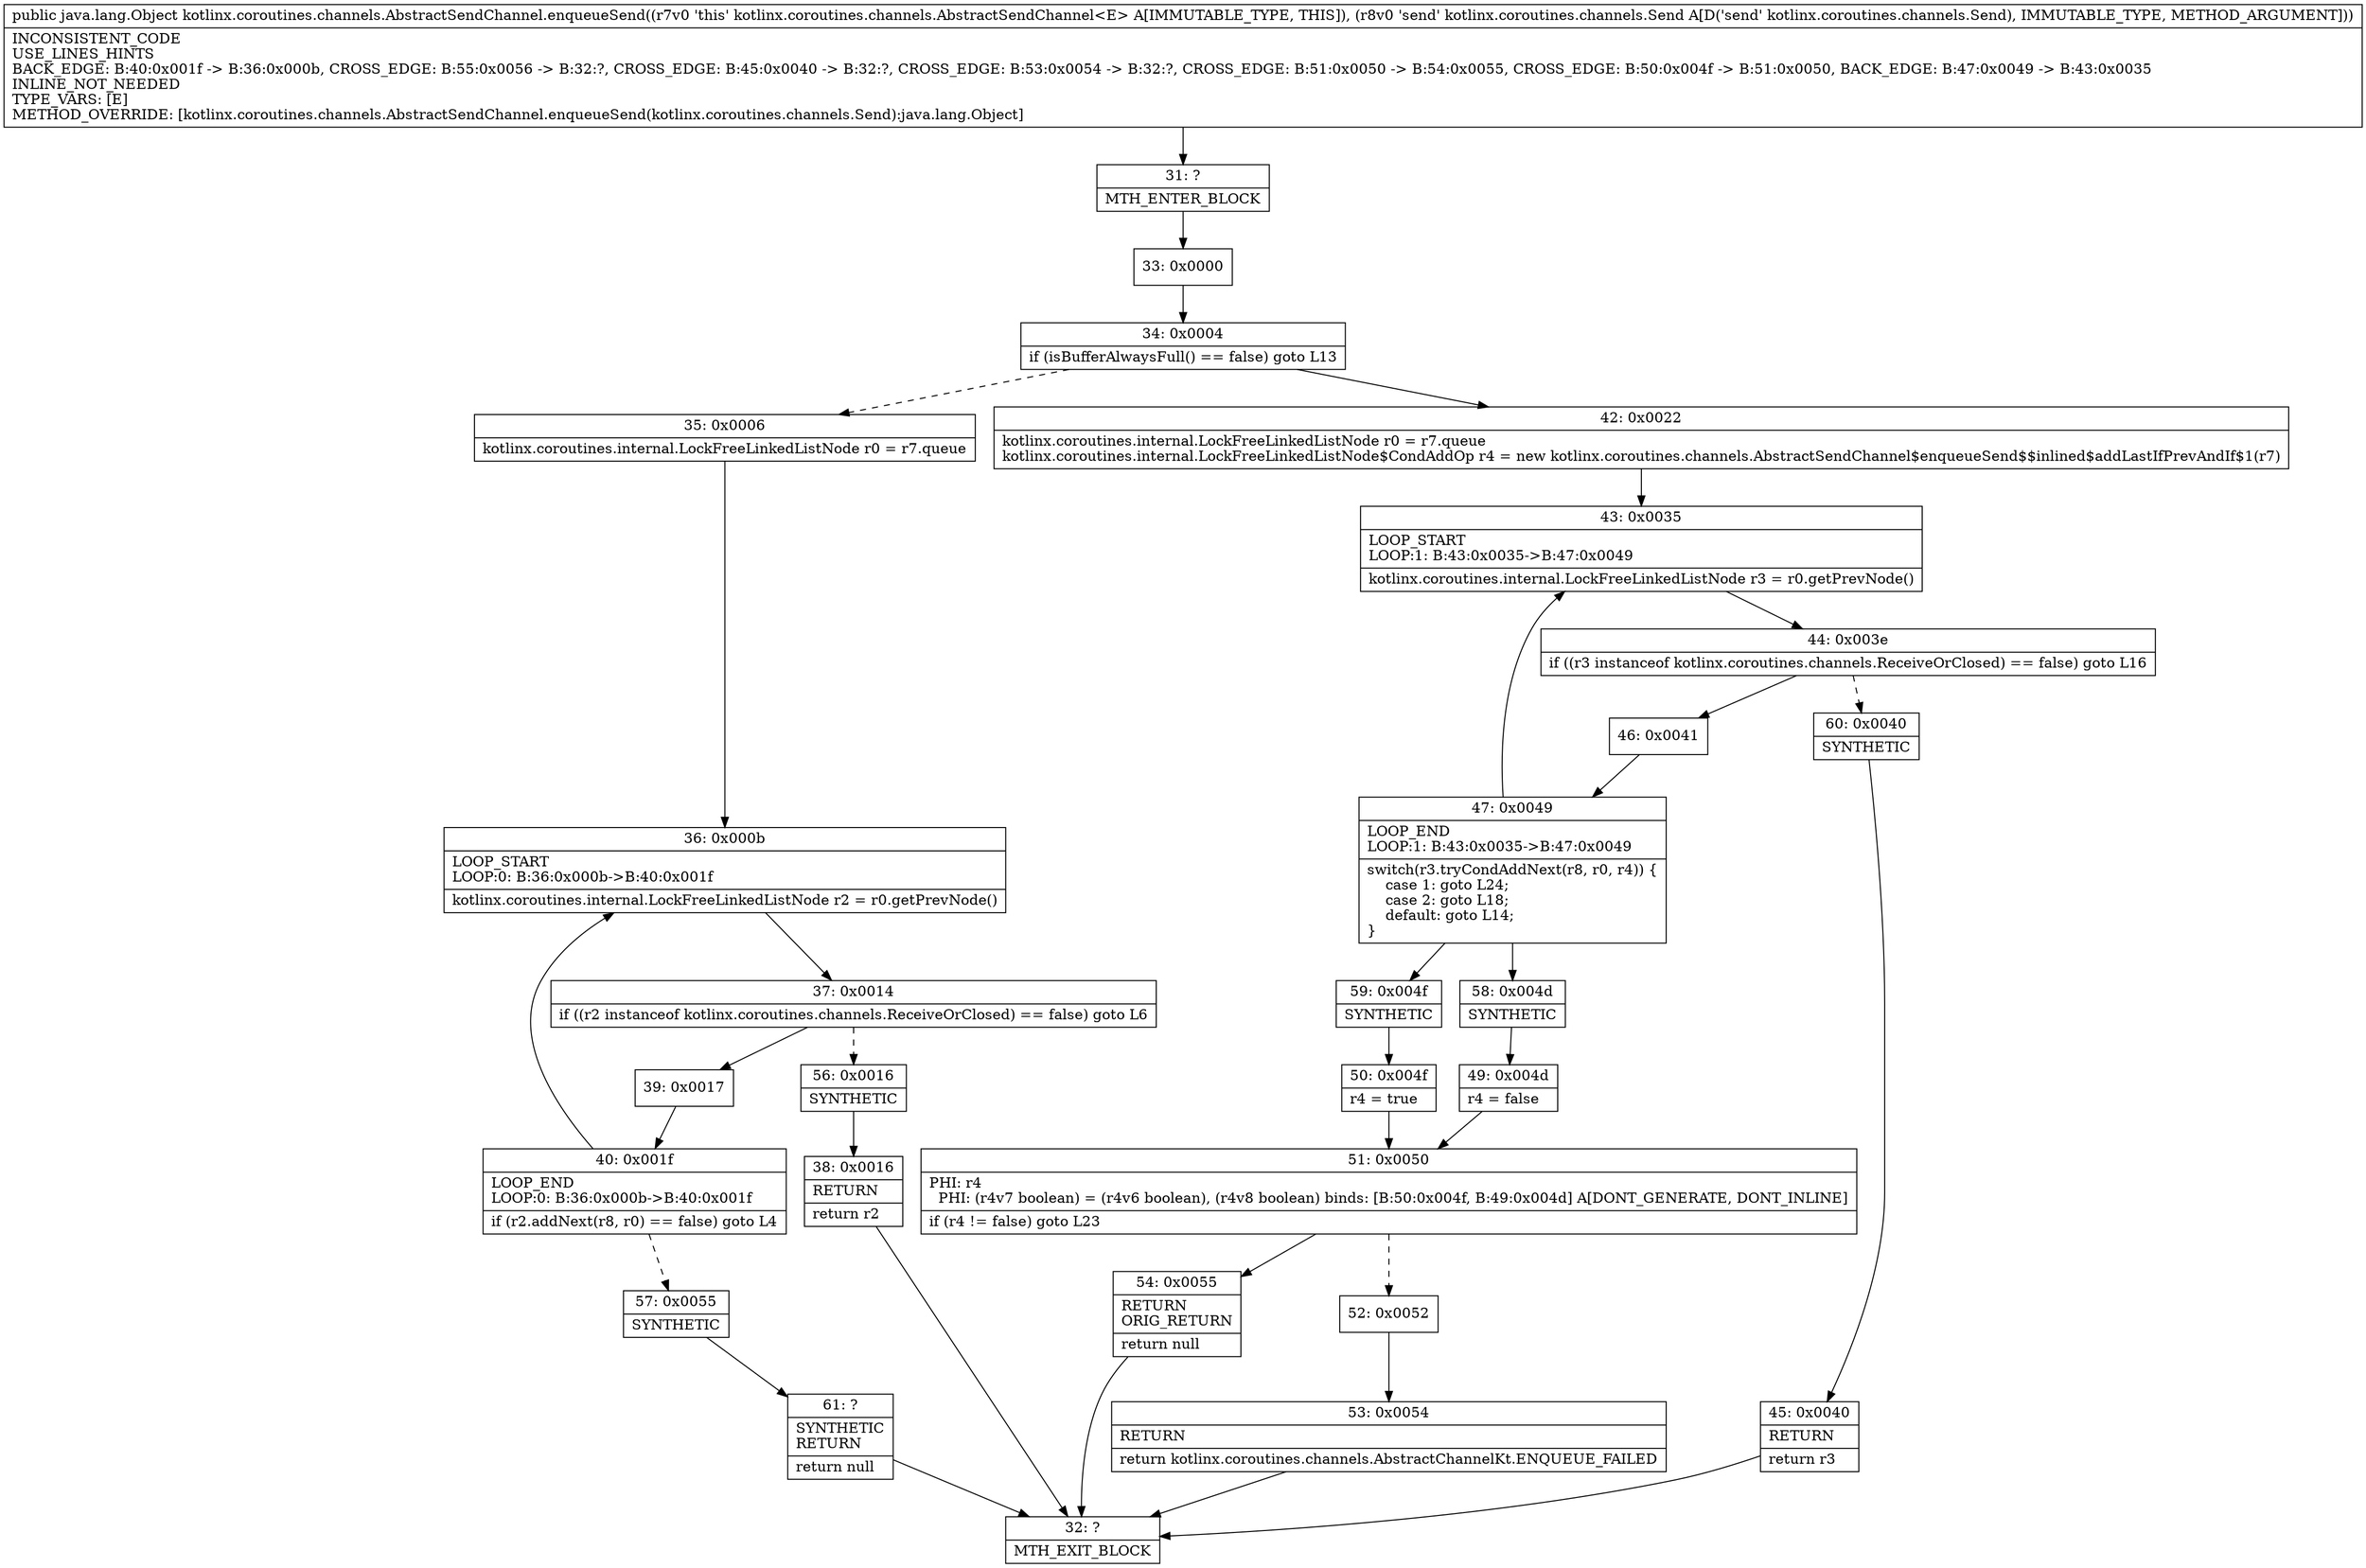 digraph "CFG forkotlinx.coroutines.channels.AbstractSendChannel.enqueueSend(Lkotlinx\/coroutines\/channels\/Send;)Ljava\/lang\/Object;" {
Node_31 [shape=record,label="{31\:\ ?|MTH_ENTER_BLOCK\l}"];
Node_33 [shape=record,label="{33\:\ 0x0000}"];
Node_34 [shape=record,label="{34\:\ 0x0004|if (isBufferAlwaysFull() == false) goto L13\l}"];
Node_35 [shape=record,label="{35\:\ 0x0006|kotlinx.coroutines.internal.LockFreeLinkedListNode r0 = r7.queue\l}"];
Node_36 [shape=record,label="{36\:\ 0x000b|LOOP_START\lLOOP:0: B:36:0x000b\-\>B:40:0x001f\l|kotlinx.coroutines.internal.LockFreeLinkedListNode r2 = r0.getPrevNode()\l}"];
Node_37 [shape=record,label="{37\:\ 0x0014|if ((r2 instanceof kotlinx.coroutines.channels.ReceiveOrClosed) == false) goto L6\l}"];
Node_39 [shape=record,label="{39\:\ 0x0017}"];
Node_40 [shape=record,label="{40\:\ 0x001f|LOOP_END\lLOOP:0: B:36:0x000b\-\>B:40:0x001f\l|if (r2.addNext(r8, r0) == false) goto L4\l}"];
Node_57 [shape=record,label="{57\:\ 0x0055|SYNTHETIC\l}"];
Node_61 [shape=record,label="{61\:\ ?|SYNTHETIC\lRETURN\l|return null\l}"];
Node_32 [shape=record,label="{32\:\ ?|MTH_EXIT_BLOCK\l}"];
Node_56 [shape=record,label="{56\:\ 0x0016|SYNTHETIC\l}"];
Node_38 [shape=record,label="{38\:\ 0x0016|RETURN\l|return r2\l}"];
Node_42 [shape=record,label="{42\:\ 0x0022|kotlinx.coroutines.internal.LockFreeLinkedListNode r0 = r7.queue\lkotlinx.coroutines.internal.LockFreeLinkedListNode$CondAddOp r4 = new kotlinx.coroutines.channels.AbstractSendChannel$enqueueSend$$inlined$addLastIfPrevAndIf$1(r7)\l}"];
Node_43 [shape=record,label="{43\:\ 0x0035|LOOP_START\lLOOP:1: B:43:0x0035\-\>B:47:0x0049\l|kotlinx.coroutines.internal.LockFreeLinkedListNode r3 = r0.getPrevNode()\l}"];
Node_44 [shape=record,label="{44\:\ 0x003e|if ((r3 instanceof kotlinx.coroutines.channels.ReceiveOrClosed) == false) goto L16\l}"];
Node_46 [shape=record,label="{46\:\ 0x0041}"];
Node_47 [shape=record,label="{47\:\ 0x0049|LOOP_END\lLOOP:1: B:43:0x0035\-\>B:47:0x0049\l|switch(r3.tryCondAddNext(r8, r0, r4)) \{\l    case 1: goto L24;\l    case 2: goto L18;\l    default: goto L14;\l\}\l}"];
Node_58 [shape=record,label="{58\:\ 0x004d|SYNTHETIC\l}"];
Node_49 [shape=record,label="{49\:\ 0x004d|r4 = false\l}"];
Node_51 [shape=record,label="{51\:\ 0x0050|PHI: r4 \l  PHI: (r4v7 boolean) = (r4v6 boolean), (r4v8 boolean) binds: [B:50:0x004f, B:49:0x004d] A[DONT_GENERATE, DONT_INLINE]\l|if (r4 != false) goto L23\l}"];
Node_52 [shape=record,label="{52\:\ 0x0052}"];
Node_53 [shape=record,label="{53\:\ 0x0054|RETURN\l|return kotlinx.coroutines.channels.AbstractChannelKt.ENQUEUE_FAILED\l}"];
Node_54 [shape=record,label="{54\:\ 0x0055|RETURN\lORIG_RETURN\l|return null\l}"];
Node_59 [shape=record,label="{59\:\ 0x004f|SYNTHETIC\l}"];
Node_50 [shape=record,label="{50\:\ 0x004f|r4 = true\l}"];
Node_60 [shape=record,label="{60\:\ 0x0040|SYNTHETIC\l}"];
Node_45 [shape=record,label="{45\:\ 0x0040|RETURN\l|return r3\l}"];
MethodNode[shape=record,label="{public java.lang.Object kotlinx.coroutines.channels.AbstractSendChannel.enqueueSend((r7v0 'this' kotlinx.coroutines.channels.AbstractSendChannel\<E\> A[IMMUTABLE_TYPE, THIS]), (r8v0 'send' kotlinx.coroutines.channels.Send A[D('send' kotlinx.coroutines.channels.Send), IMMUTABLE_TYPE, METHOD_ARGUMENT]))  | INCONSISTENT_CODE\lUSE_LINES_HINTS\lBACK_EDGE: B:40:0x001f \-\> B:36:0x000b, CROSS_EDGE: B:55:0x0056 \-\> B:32:?, CROSS_EDGE: B:45:0x0040 \-\> B:32:?, CROSS_EDGE: B:53:0x0054 \-\> B:32:?, CROSS_EDGE: B:51:0x0050 \-\> B:54:0x0055, CROSS_EDGE: B:50:0x004f \-\> B:51:0x0050, BACK_EDGE: B:47:0x0049 \-\> B:43:0x0035\lINLINE_NOT_NEEDED\lTYPE_VARS: [E]\lMETHOD_OVERRIDE: [kotlinx.coroutines.channels.AbstractSendChannel.enqueueSend(kotlinx.coroutines.channels.Send):java.lang.Object]\l}"];
MethodNode -> Node_31;Node_31 -> Node_33;
Node_33 -> Node_34;
Node_34 -> Node_35[style=dashed];
Node_34 -> Node_42;
Node_35 -> Node_36;
Node_36 -> Node_37;
Node_37 -> Node_39;
Node_37 -> Node_56[style=dashed];
Node_39 -> Node_40;
Node_40 -> Node_36;
Node_40 -> Node_57[style=dashed];
Node_57 -> Node_61;
Node_61 -> Node_32;
Node_56 -> Node_38;
Node_38 -> Node_32;
Node_42 -> Node_43;
Node_43 -> Node_44;
Node_44 -> Node_46;
Node_44 -> Node_60[style=dashed];
Node_46 -> Node_47;
Node_47 -> Node_43;
Node_47 -> Node_58;
Node_47 -> Node_59;
Node_58 -> Node_49;
Node_49 -> Node_51;
Node_51 -> Node_52[style=dashed];
Node_51 -> Node_54;
Node_52 -> Node_53;
Node_53 -> Node_32;
Node_54 -> Node_32;
Node_59 -> Node_50;
Node_50 -> Node_51;
Node_60 -> Node_45;
Node_45 -> Node_32;
}

